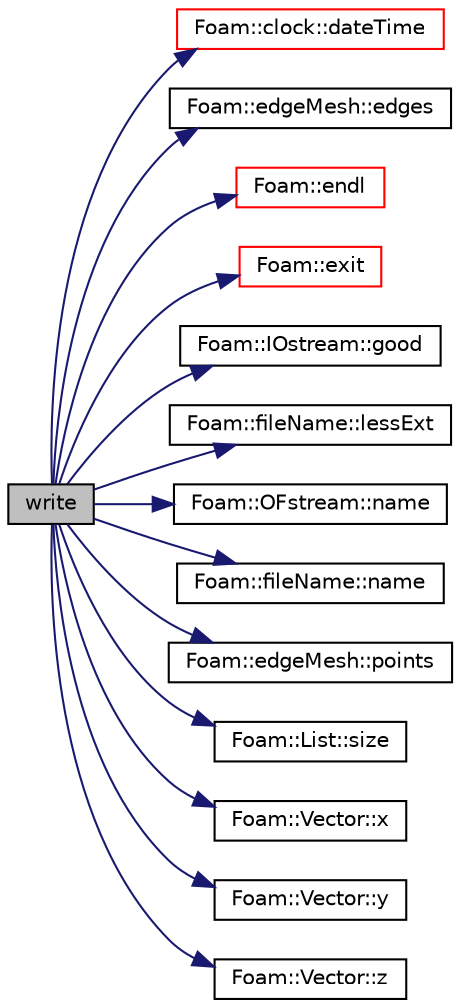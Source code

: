 digraph "write"
{
  bgcolor="transparent";
  edge [fontname="Helvetica",fontsize="10",labelfontname="Helvetica",labelfontsize="10"];
  node [fontname="Helvetica",fontsize="10",shape=record];
  rankdir="LR";
  Node108 [label="write",height=0.2,width=0.4,color="black", fillcolor="grey75", style="filled", fontcolor="black"];
  Node108 -> Node109 [color="midnightblue",fontsize="10",style="solid",fontname="Helvetica"];
  Node109 [label="Foam::clock::dateTime",height=0.2,width=0.4,color="red",URL="$a27777.html#a634bbc3b8e07db90bfa7b628bc3b46b0",tooltip="Return the current wall-clock date/time as a string. "];
  Node108 -> Node113 [color="midnightblue",fontsize="10",style="solid",fontname="Helvetica"];
  Node113 [label="Foam::edgeMesh::edges",height=0.2,width=0.4,color="black",URL="$a22517.html#a21d764179912ddda5c6f95193c289846",tooltip="Return edges. "];
  Node108 -> Node114 [color="midnightblue",fontsize="10",style="solid",fontname="Helvetica"];
  Node114 [label="Foam::endl",height=0.2,width=0.4,color="red",URL="$a21851.html#a2db8fe02a0d3909e9351bb4275b23ce4",tooltip="Add newline and flush stream. "];
  Node108 -> Node116 [color="midnightblue",fontsize="10",style="solid",fontname="Helvetica"];
  Node116 [label="Foam::exit",height=0.2,width=0.4,color="red",URL="$a21851.html#a06ca7250d8e89caf05243ec094843642"];
  Node108 -> Node153 [color="midnightblue",fontsize="10",style="solid",fontname="Helvetica"];
  Node153 [label="Foam::IOstream::good",height=0.2,width=0.4,color="black",URL="$a27333.html#abdcc7f96f487faadc7769afcf58fe992",tooltip="Return true if next operation might succeed. "];
  Node108 -> Node163 [color="midnightblue",fontsize="10",style="solid",fontname="Helvetica"];
  Node163 [label="Foam::fileName::lessExt",height=0.2,width=0.4,color="black",URL="$a29541.html#a6807d1f6ee241b17aec7652ecce48f6e",tooltip="Return file name without extension (part before last .) "];
  Node108 -> Node164 [color="midnightblue",fontsize="10",style="solid",fontname="Helvetica"];
  Node164 [label="Foam::OFstream::name",height=0.2,width=0.4,color="black",URL="$a27297.html#aba53f1f9c8fadfa65f4099af10df348c",tooltip="Return the name of the stream. "];
  Node108 -> Node165 [color="midnightblue",fontsize="10",style="solid",fontname="Helvetica"];
  Node165 [label="Foam::fileName::name",height=0.2,width=0.4,color="black",URL="$a29541.html#a433b30fb3a93b9b4d07204699a319ca5",tooltip="Return file name (part beyond last /) "];
  Node108 -> Node166 [color="midnightblue",fontsize="10",style="solid",fontname="Helvetica"];
  Node166 [label="Foam::edgeMesh::points",height=0.2,width=0.4,color="black",URL="$a22517.html#ac44123fc1265297c41a43c3b62fdb4c2",tooltip="Return points. "];
  Node108 -> Node167 [color="midnightblue",fontsize="10",style="solid",fontname="Helvetica"];
  Node167 [label="Foam::List::size",height=0.2,width=0.4,color="black",URL="$a26833.html#a8a5f6fa29bd4b500caf186f60245b384",tooltip="Override size to be inconsistent with allocated storage. "];
  Node108 -> Node168 [color="midnightblue",fontsize="10",style="solid",fontname="Helvetica"];
  Node168 [label="Foam::Vector::x",height=0.2,width=0.4,color="black",URL="$a29749.html#a63327976e5a8359700064a02ae22548e"];
  Node108 -> Node169 [color="midnightblue",fontsize="10",style="solid",fontname="Helvetica"];
  Node169 [label="Foam::Vector::y",height=0.2,width=0.4,color="black",URL="$a29749.html#a1ee865f676fbac703a49c6654dd3ad74"];
  Node108 -> Node170 [color="midnightblue",fontsize="10",style="solid",fontname="Helvetica"];
  Node170 [label="Foam::Vector::z",height=0.2,width=0.4,color="black",URL="$a29749.html#a1c8320b15610de211ec70ef966581423"];
}
